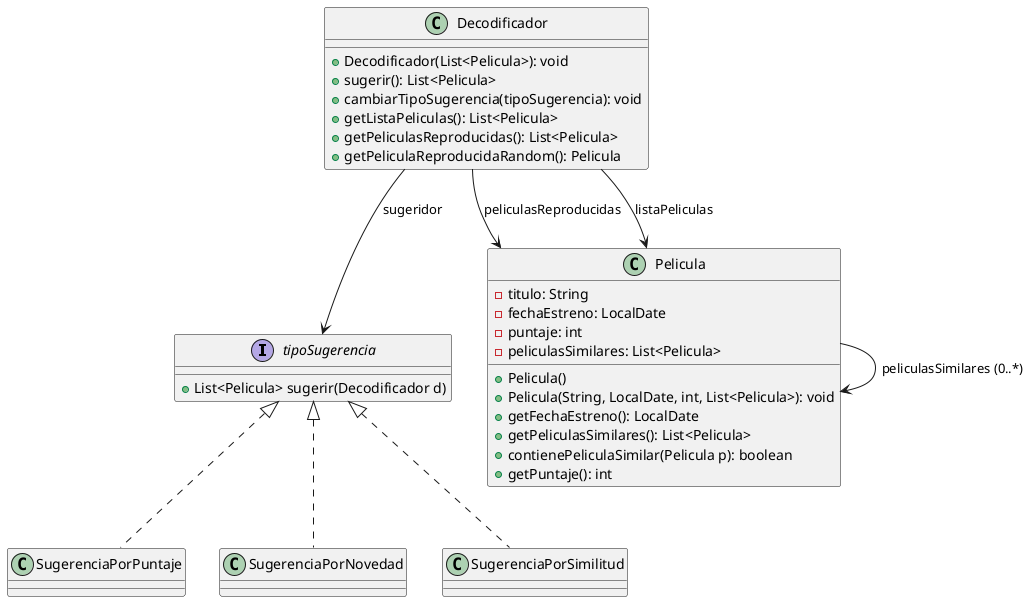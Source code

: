 @startuml
interface tipoSugerencia {
  +List<Pelicula> sugerir(Decodificador d)
}

class Pelicula {
  -titulo: String 
  -fechaEstreno: LocalDate 
  -puntaje: int 
  -peliculasSimilares: List<Pelicula> 

  +Pelicula()
  +Pelicula(String, LocalDate, int, List<Pelicula>): void
  +getFechaEstreno(): LocalDate 
  +getPeliculasSimilares(): List<Pelicula> 
  +contienePeliculaSimilar(Pelicula p): boolean 
  +getPuntaje(): int 
}

class Decodificador {

  +Decodificador(List<Pelicula>): void
  +sugerir(): List<Pelicula> 
  +cambiarTipoSugerencia(tipoSugerencia): void 
  +getListaPeliculas(): List<Pelicula> 
  +getPeliculasReproducidas(): List<Pelicula> 
  +getPeliculaReproducidaRandom(): Pelicula
}

class SugerenciaPorPuntaje implements tipoSugerencia
class SugerenciaPorNovedad implements tipoSugerencia
class SugerenciaPorSimilitud implements tipoSugerencia



Decodificador --> tipoSugerencia : sugeridor
Decodificador --> Pelicula : peliculasReproducidas
Decodificador --> Pelicula : listaPeliculas
Pelicula --> Pelicula : peliculasSimilares (0..*)
@enduml
